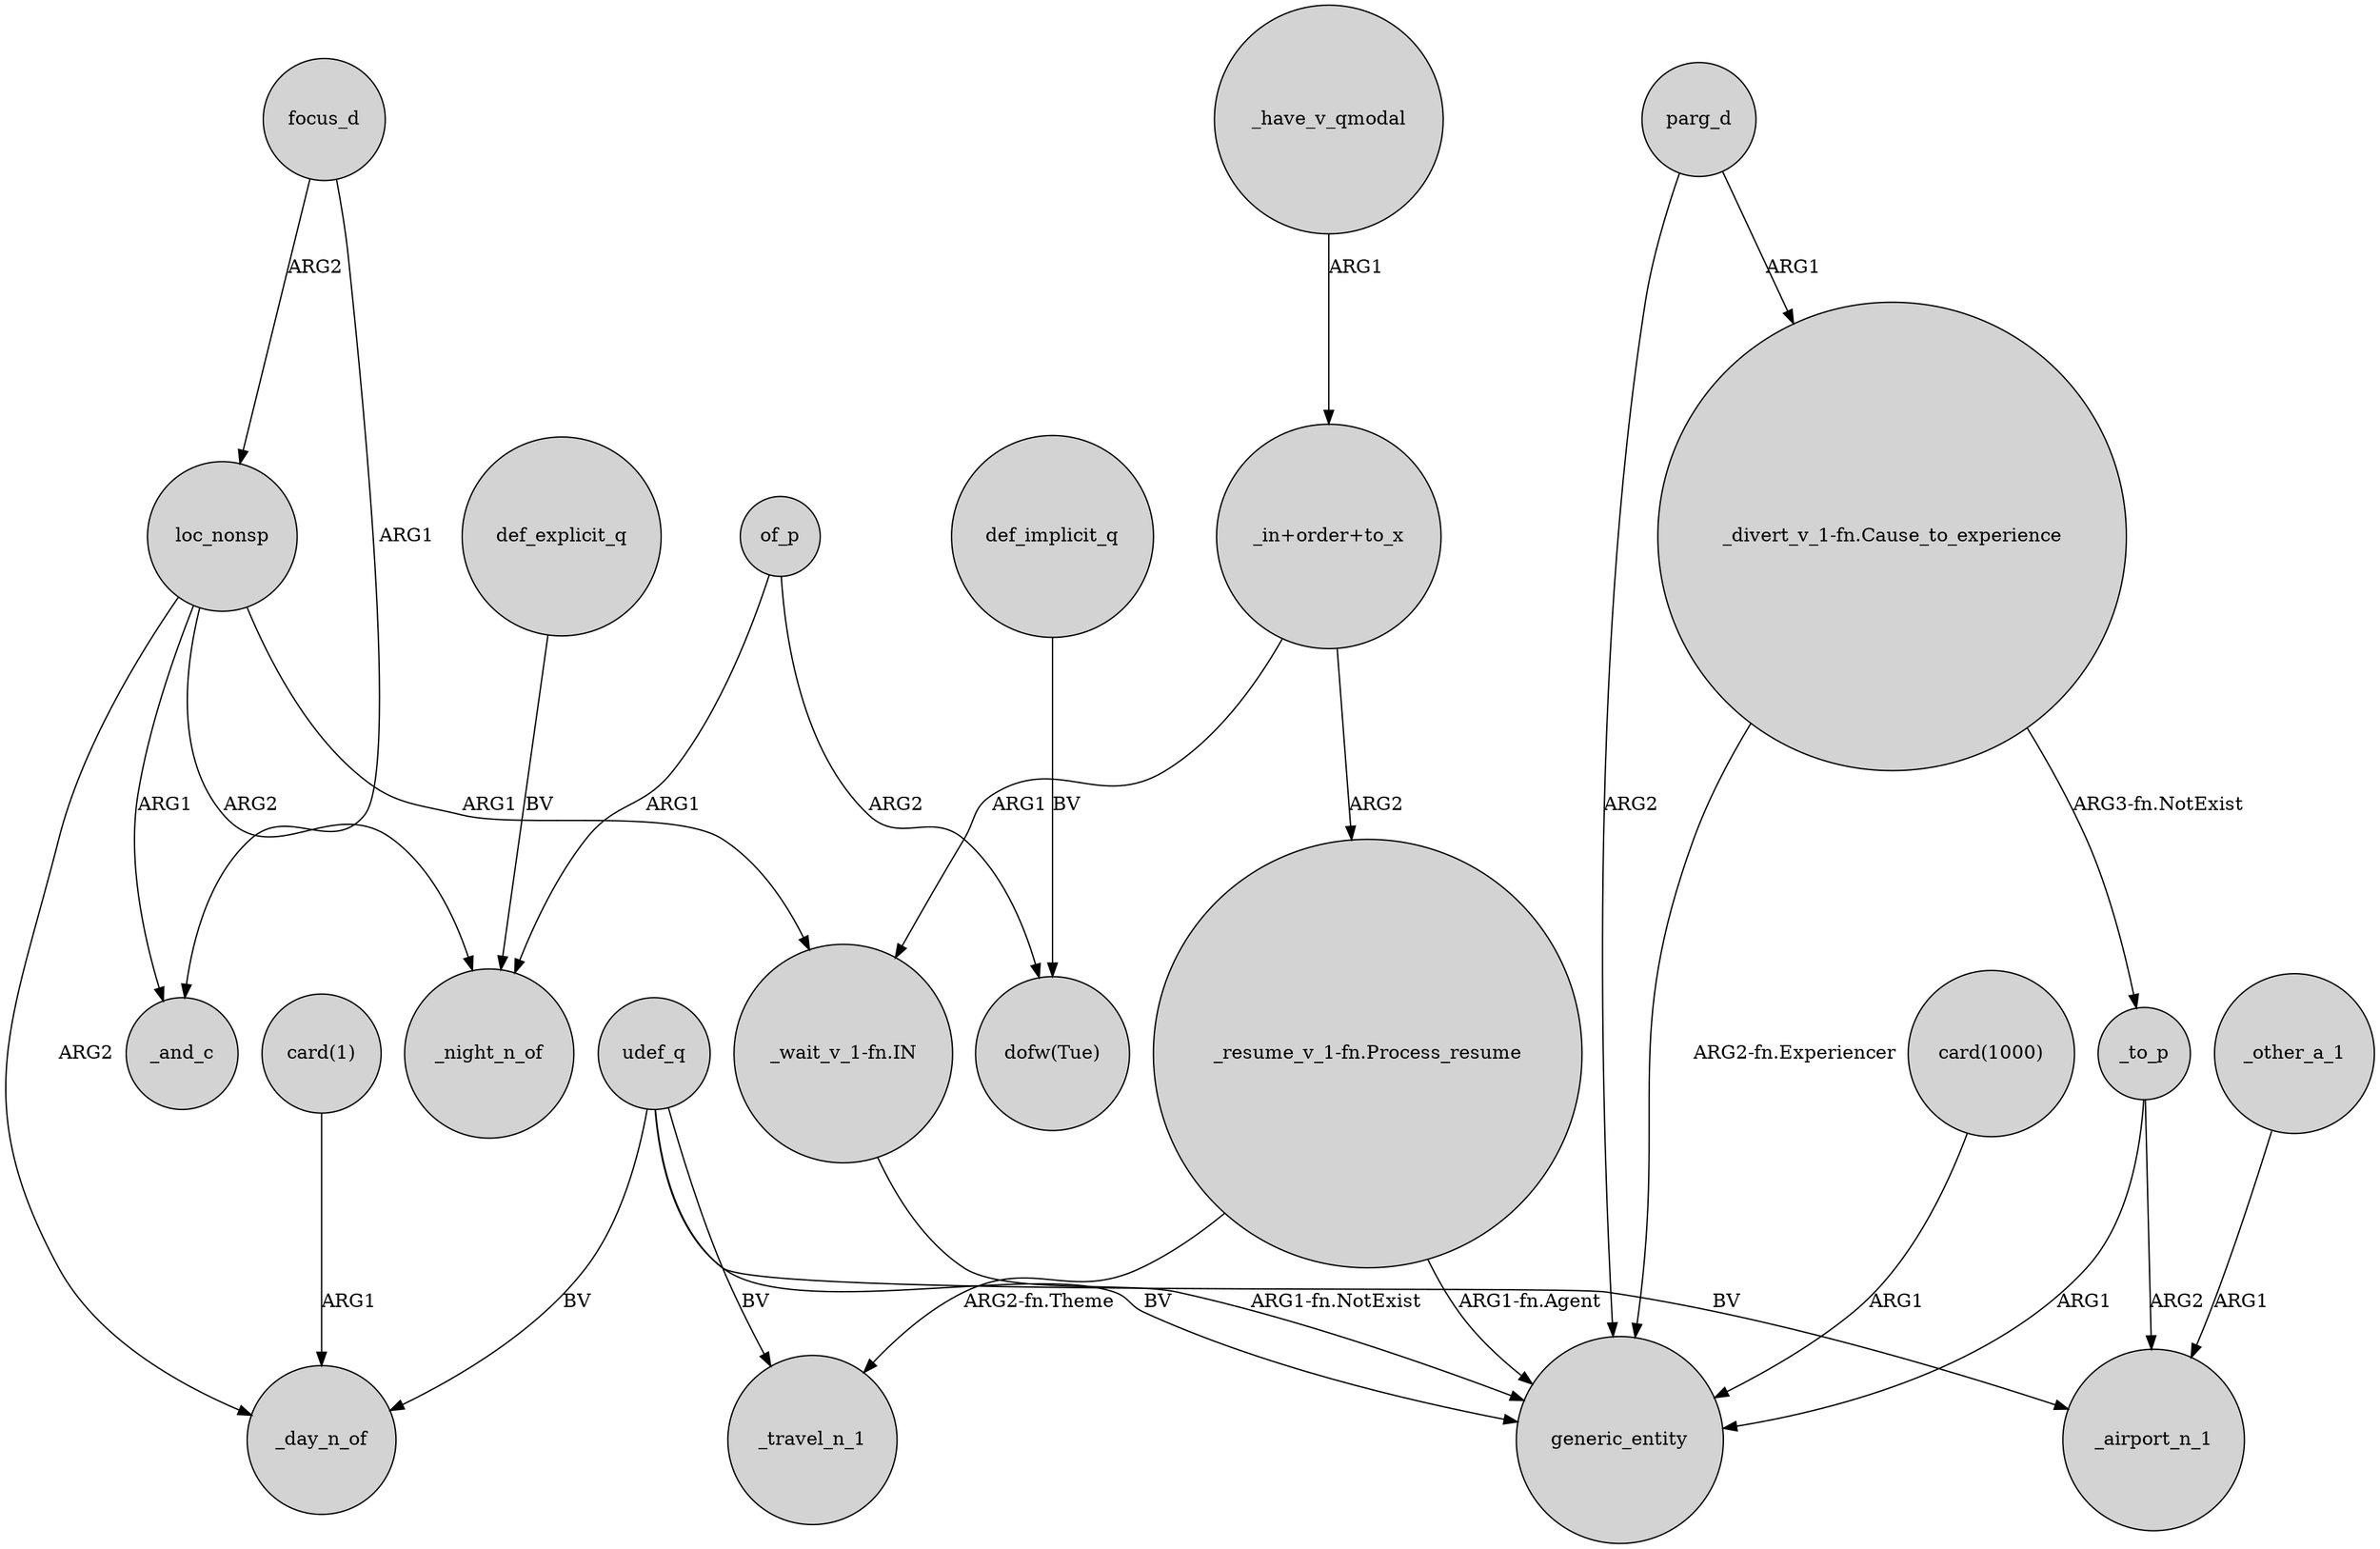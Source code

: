 digraph {
	node [shape=circle style=filled]
	loc_nonsp -> _and_c [label=ARG1]
	of_p -> _night_n_of [label=ARG1]
	"_resume_v_1-fn.Process_resume" -> _travel_n_1 [label="ARG2-fn.Theme"]
	focus_d -> loc_nonsp [label=ARG2]
	"_divert_v_1-fn.Cause_to_experience" -> _to_p [label="ARG3-fn.NotExist"]
	"_divert_v_1-fn.Cause_to_experience" -> generic_entity [label="ARG2-fn.Experiencer"]
	udef_q -> generic_entity [label=BV]
	_other_a_1 -> _airport_n_1 [label=ARG1]
	parg_d -> generic_entity [label=ARG2]
	"card(1)" -> _day_n_of [label=ARG1]
	udef_q -> _travel_n_1 [label=BV]
	udef_q -> _day_n_of [label=BV]
	"card(1000)" -> generic_entity [label=ARG1]
	def_implicit_q -> "dofw(Tue)" [label=BV]
	udef_q -> _airport_n_1 [label=BV]
	"_wait_v_1-fn.IN" -> generic_entity [label="ARG1-fn.NotExist"]
	"_resume_v_1-fn.Process_resume" -> generic_entity [label="ARG1-fn.Agent"]
	_to_p -> generic_entity [label=ARG1]
	focus_d -> _and_c [label=ARG1]
	loc_nonsp -> _day_n_of [label=ARG2]
	loc_nonsp -> _night_n_of [label=ARG2]
	of_p -> "dofw(Tue)" [label=ARG2]
	parg_d -> "_divert_v_1-fn.Cause_to_experience" [label=ARG1]
	"_in+order+to_x" -> "_resume_v_1-fn.Process_resume" [label=ARG2]
	"_in+order+to_x" -> "_wait_v_1-fn.IN" [label=ARG1]
	def_explicit_q -> _night_n_of [label=BV]
	loc_nonsp -> "_wait_v_1-fn.IN" [label=ARG1]
	_have_v_qmodal -> "_in+order+to_x" [label=ARG1]
	_to_p -> _airport_n_1 [label=ARG2]
}
